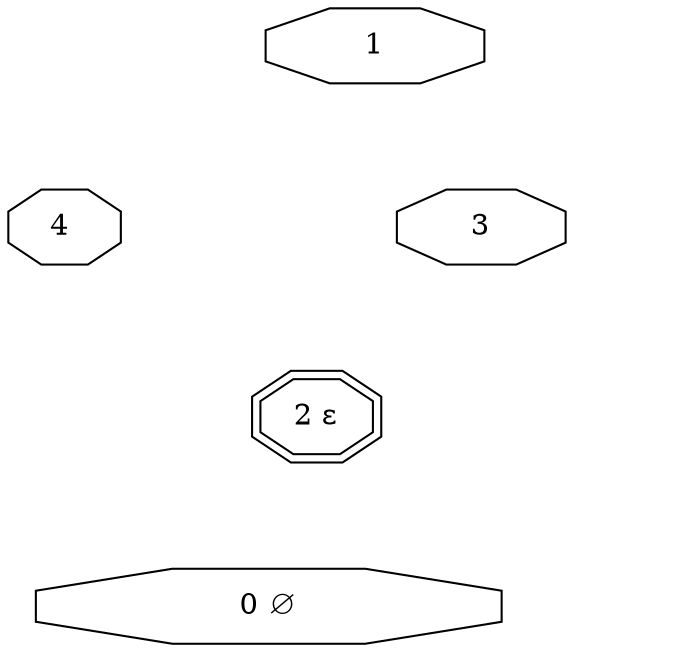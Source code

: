 digraph g
{
subgraph dfa {
graph [ splines = false ] 
3 [shape=octagon label="3 "]
3 -> 3 [label=a] 
3 -> 2 [label=b] 
3 -> 0 [label=c] 
2 [shape=doubleoctagon label="2 &#949;"]
2 -> 0 [label=a] 
2 -> 0 [label=b] 
2 -> 0 [label=c] 
0 [shape=octagon label="0 &#8709;"]
0 -> 0 [label=a] 
0 -> 0 [label=b] 
0 -> 0 [label=c] 
}
subgraph transducer {
1 [shape=octagon label="1"]
2 [shape=doubleoctagon label="2"]
1 -> 2 [label="(b,b)"]
1 [shape=doubleoctagon label="1"]
1 [shape=octagon label="1"]
1 -> 1 [label="(a,b)"]
1 [shape=octagon label="1"]
3 [shape=octagon label="3"]
1 -> 3 [label="(b,a)"]
}
subgraph preResult {
graph [ splines = false ] 
4 [shape=octagon label="4 "]
4 -> 0 [label=a] 
4 -> 2 [label=b] 
4 -> 0 [label=c] 
0 [shape=octagon label="0 &#8709;"]
0 -> 0 [label=a] 
0 -> 0 [label=b] 
0 -> 0 [label=c] 
2 [shape=doubleoctagon label="2 &#949;"]
2 -> 0 [label=a] 
2 -> 0 [label=b] 
2 -> 0 [label=c] 
}
}
